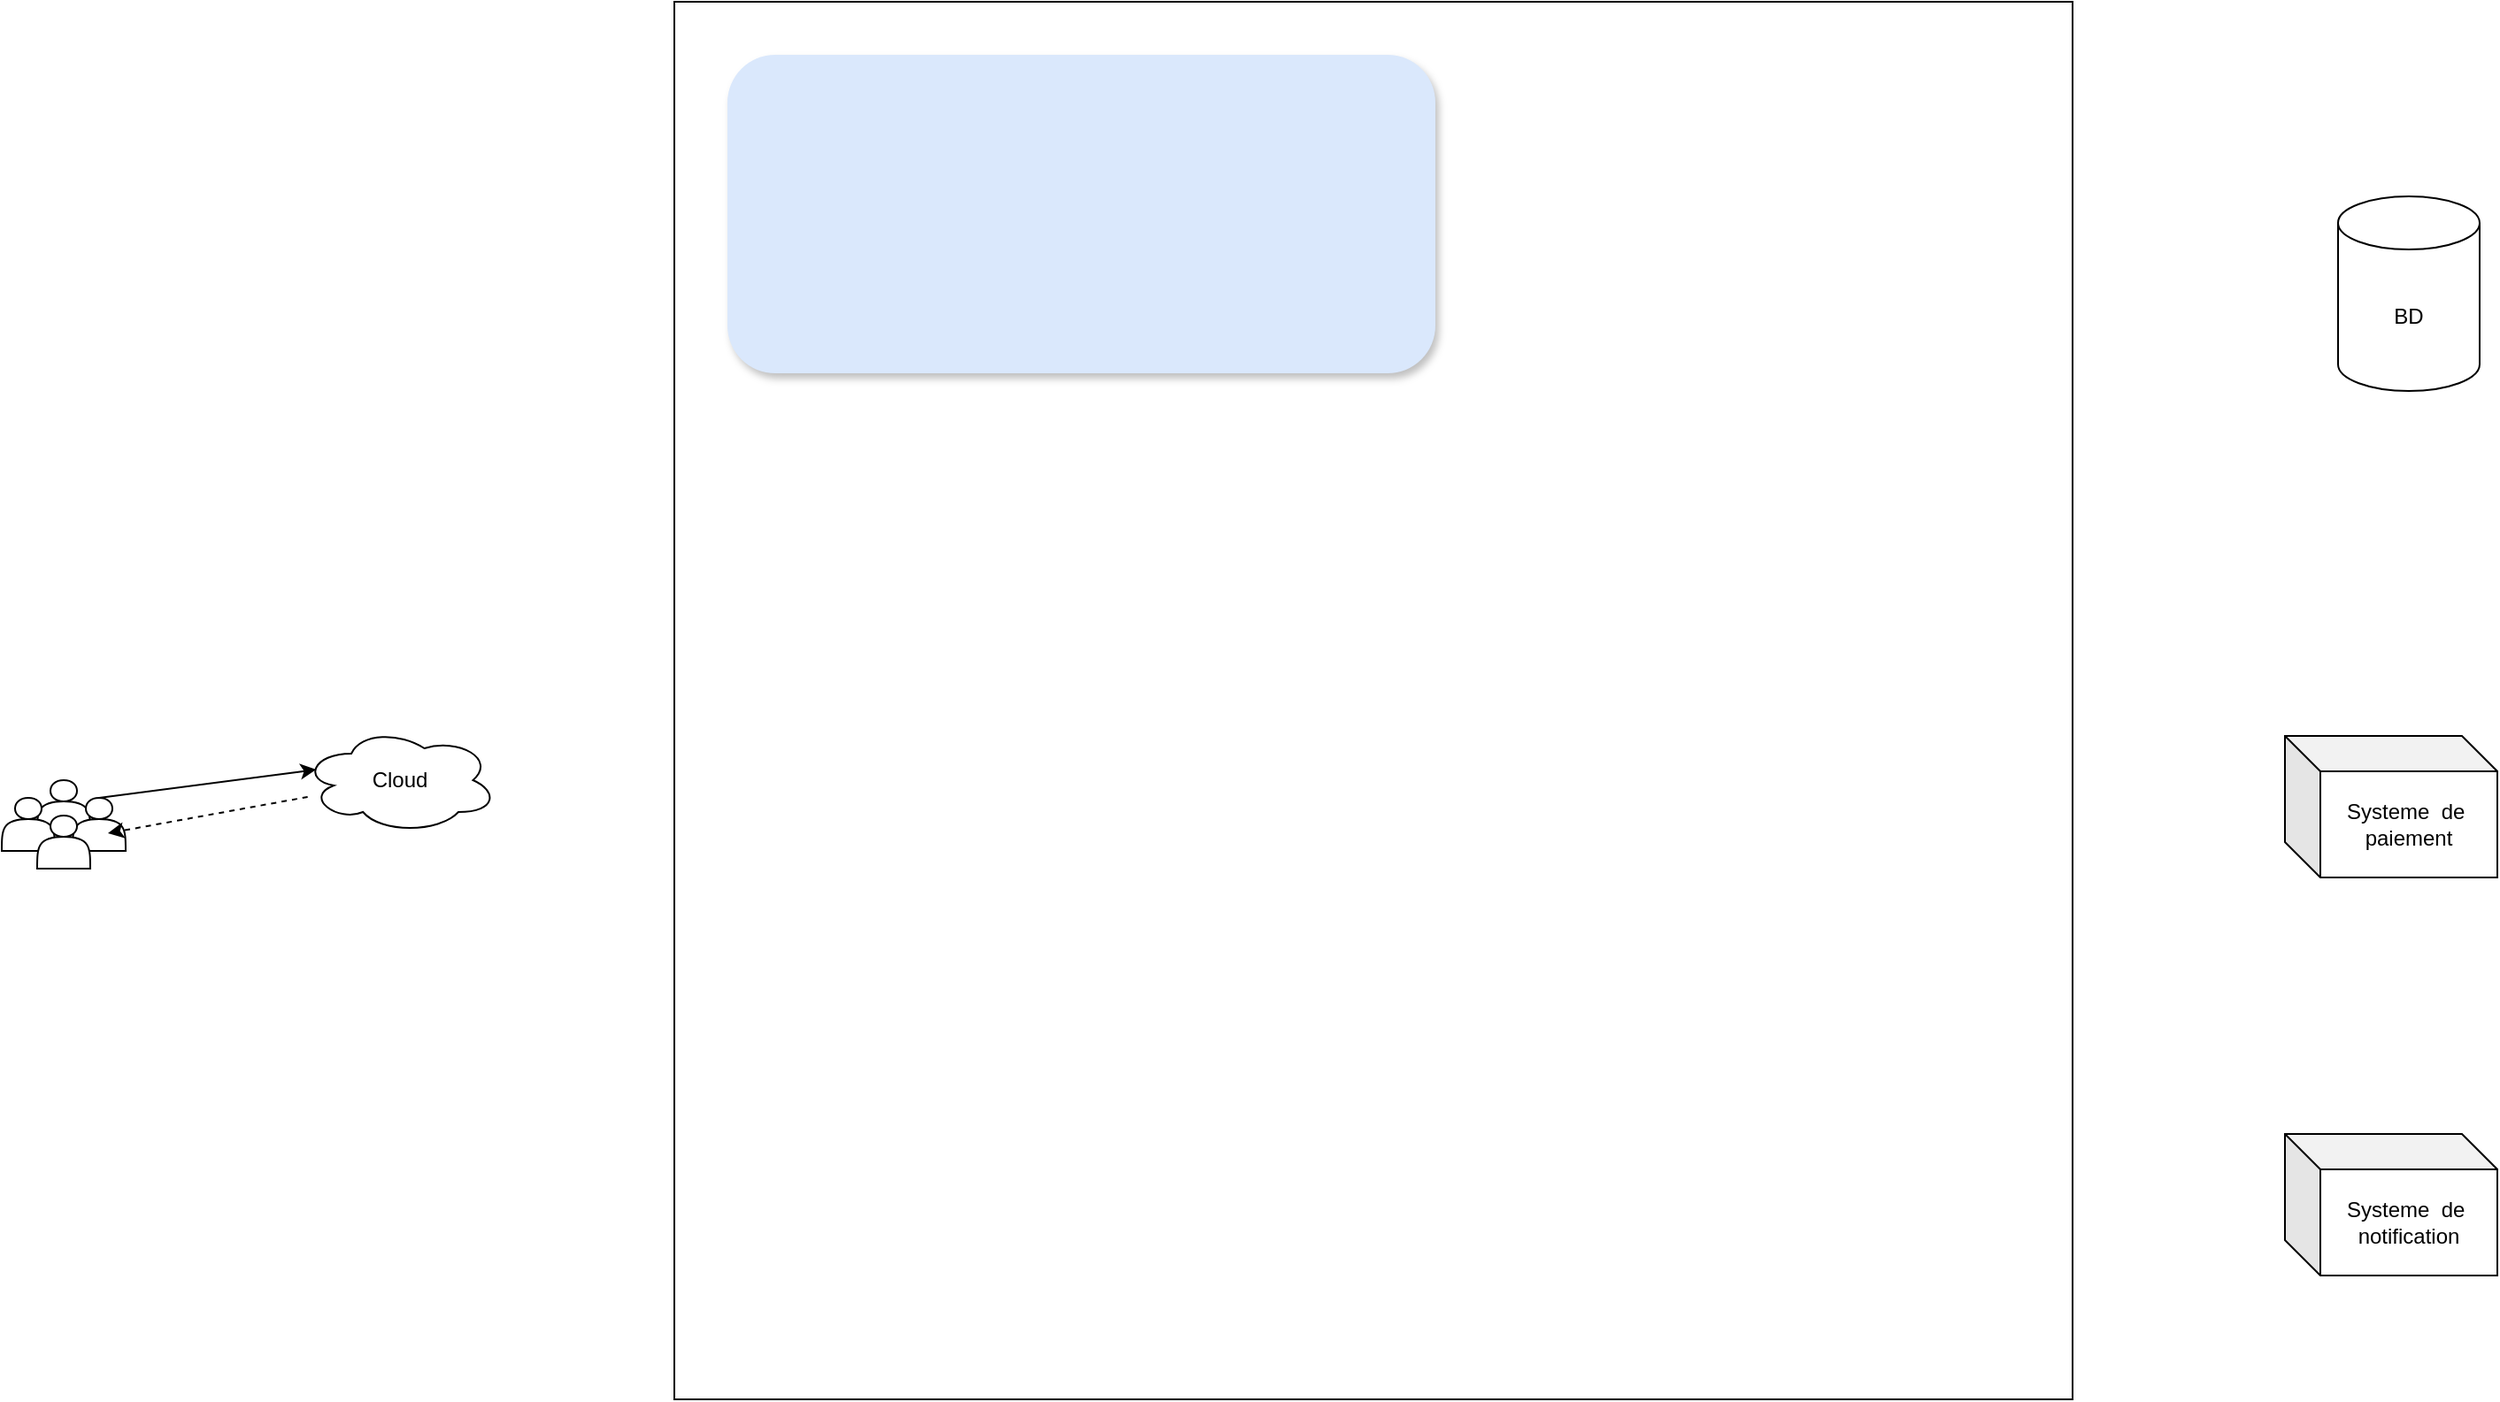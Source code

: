<mxfile version="20.8.11" type="github">
  <diagram name="Page-1" id="e7uModIJboyxpVoCciH3">
    <mxGraphModel dx="1467" dy="2019" grid="1" gridSize="10" guides="1" tooltips="1" connect="1" arrows="1" fold="1" page="1" pageScale="1" pageWidth="827" pageHeight="1169" math="0" shadow="0">
      <root>
        <mxCell id="0" />
        <mxCell id="1" parent="0" />
        <mxCell id="OHW99z8DjBa6JL7jIuk7-1" value="" style="shape=actor;whiteSpace=wrap;html=1;" vertex="1" parent="1">
          <mxGeometry x="70" y="60" width="30" height="30" as="geometry" />
        </mxCell>
        <mxCell id="OHW99z8DjBa6JL7jIuk7-6" value="" style="shape=actor;whiteSpace=wrap;html=1;" vertex="1" parent="1">
          <mxGeometry x="90" y="70" width="30" height="30" as="geometry" />
        </mxCell>
        <mxCell id="OHW99z8DjBa6JL7jIuk7-7" value="" style="shape=actor;whiteSpace=wrap;html=1;" vertex="1" parent="1">
          <mxGeometry x="50" y="70" width="30" height="30" as="geometry" />
        </mxCell>
        <mxCell id="OHW99z8DjBa6JL7jIuk7-16" style="rounded=0;orthogonalLoop=1;jettySize=auto;html=1;entryX=0.07;entryY=0.4;entryDx=0;entryDy=0;entryPerimeter=0;exitX=0.5;exitY=0;exitDx=0;exitDy=0;" edge="1" parent="1" source="OHW99z8DjBa6JL7jIuk7-6" target="OHW99z8DjBa6JL7jIuk7-9">
          <mxGeometry relative="1" as="geometry" />
        </mxCell>
        <mxCell id="OHW99z8DjBa6JL7jIuk7-8" value="" style="shape=actor;whiteSpace=wrap;html=1;" vertex="1" parent="1">
          <mxGeometry x="70" y="80" width="30" height="30" as="geometry" />
        </mxCell>
        <mxCell id="OHW99z8DjBa6JL7jIuk7-17" style="edgeStyle=none;rounded=0;orthogonalLoop=1;jettySize=auto;html=1;dashed=1;" edge="1" parent="1" source="OHW99z8DjBa6JL7jIuk7-9">
          <mxGeometry relative="1" as="geometry">
            <mxPoint x="110" y="90" as="targetPoint" />
          </mxGeometry>
        </mxCell>
        <mxCell id="OHW99z8DjBa6JL7jIuk7-9" value="Cloud" style="ellipse;shape=cloud;whiteSpace=wrap;html=1;" vertex="1" parent="1">
          <mxGeometry x="220" y="30" width="110" height="60" as="geometry" />
        </mxCell>
        <mxCell id="OHW99z8DjBa6JL7jIuk7-10" value="" style="whiteSpace=wrap;html=1;aspect=fixed;" vertex="1" parent="1">
          <mxGeometry x="430" y="-380" width="790" height="790" as="geometry" />
        </mxCell>
        <mxCell id="OHW99z8DjBa6JL7jIuk7-13" value="BD" style="shape=cylinder3;whiteSpace=wrap;html=1;boundedLbl=1;backgroundOutline=1;size=15;" vertex="1" parent="1">
          <mxGeometry x="1370" y="-270" width="80" height="110" as="geometry" />
        </mxCell>
        <mxCell id="OHW99z8DjBa6JL7jIuk7-14" value="Systeme&amp;nbsp; de&amp;nbsp; paiement" style="shape=cube;whiteSpace=wrap;html=1;boundedLbl=1;backgroundOutline=1;darkOpacity=0.05;darkOpacity2=0.1;" vertex="1" parent="1">
          <mxGeometry x="1340" y="35" width="120" height="80" as="geometry" />
        </mxCell>
        <mxCell id="OHW99z8DjBa6JL7jIuk7-15" value="Systeme&amp;nbsp; de&amp;nbsp; notification" style="shape=cube;whiteSpace=wrap;html=1;boundedLbl=1;backgroundOutline=1;darkOpacity=0.05;darkOpacity2=0.1;" vertex="1" parent="1">
          <mxGeometry x="1340" y="260" width="120" height="80" as="geometry" />
        </mxCell>
        <mxCell id="OHW99z8DjBa6JL7jIuk7-19" value="" style="rounded=1;whiteSpace=wrap;html=1;fillColor=#dae8fc;strokeColor=none;shadow=1;glass=0;" vertex="1" parent="1">
          <mxGeometry x="460" y="-350" width="400" height="180" as="geometry" />
        </mxCell>
      </root>
    </mxGraphModel>
  </diagram>
</mxfile>
